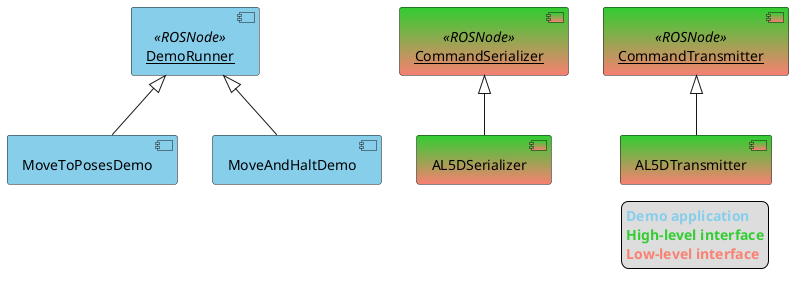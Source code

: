@startuml

component "<u>DemoRunner</u>" <<ROSNode>> as DemoRunner #SkyBlue
component "<u>CommandSerializer</u>" <<ROSNode>> as CommandSerializer #LimeGreen-Salmon
component "<u>CommandTransmitter</u>" <<ROSNode>> as CommandTransmitter #LimeGreen-Salmon

component MoveToPosesDemo #SkyBlue
component MoveAndHaltDemo #SkyBlue
component AL5DSerializer #LimeGreen-Salmon
component AL5DTransmitter #LimeGreen-Salmon

DemoRunner <|-- MoveToPosesDemo
DemoRunner <|-- MoveAndHaltDemo
CommandSerializer <|-- AL5DSerializer
CommandTransmitter <|-- AL5DTransmitter

legend right
  <b><color:SkyBlue>Demo application</color></b>
  <b><color:LimeGreen>High-level interface</color></b>
  <b><color:Salmon>Low-level interface</color></b>
endlegend

@enduml
